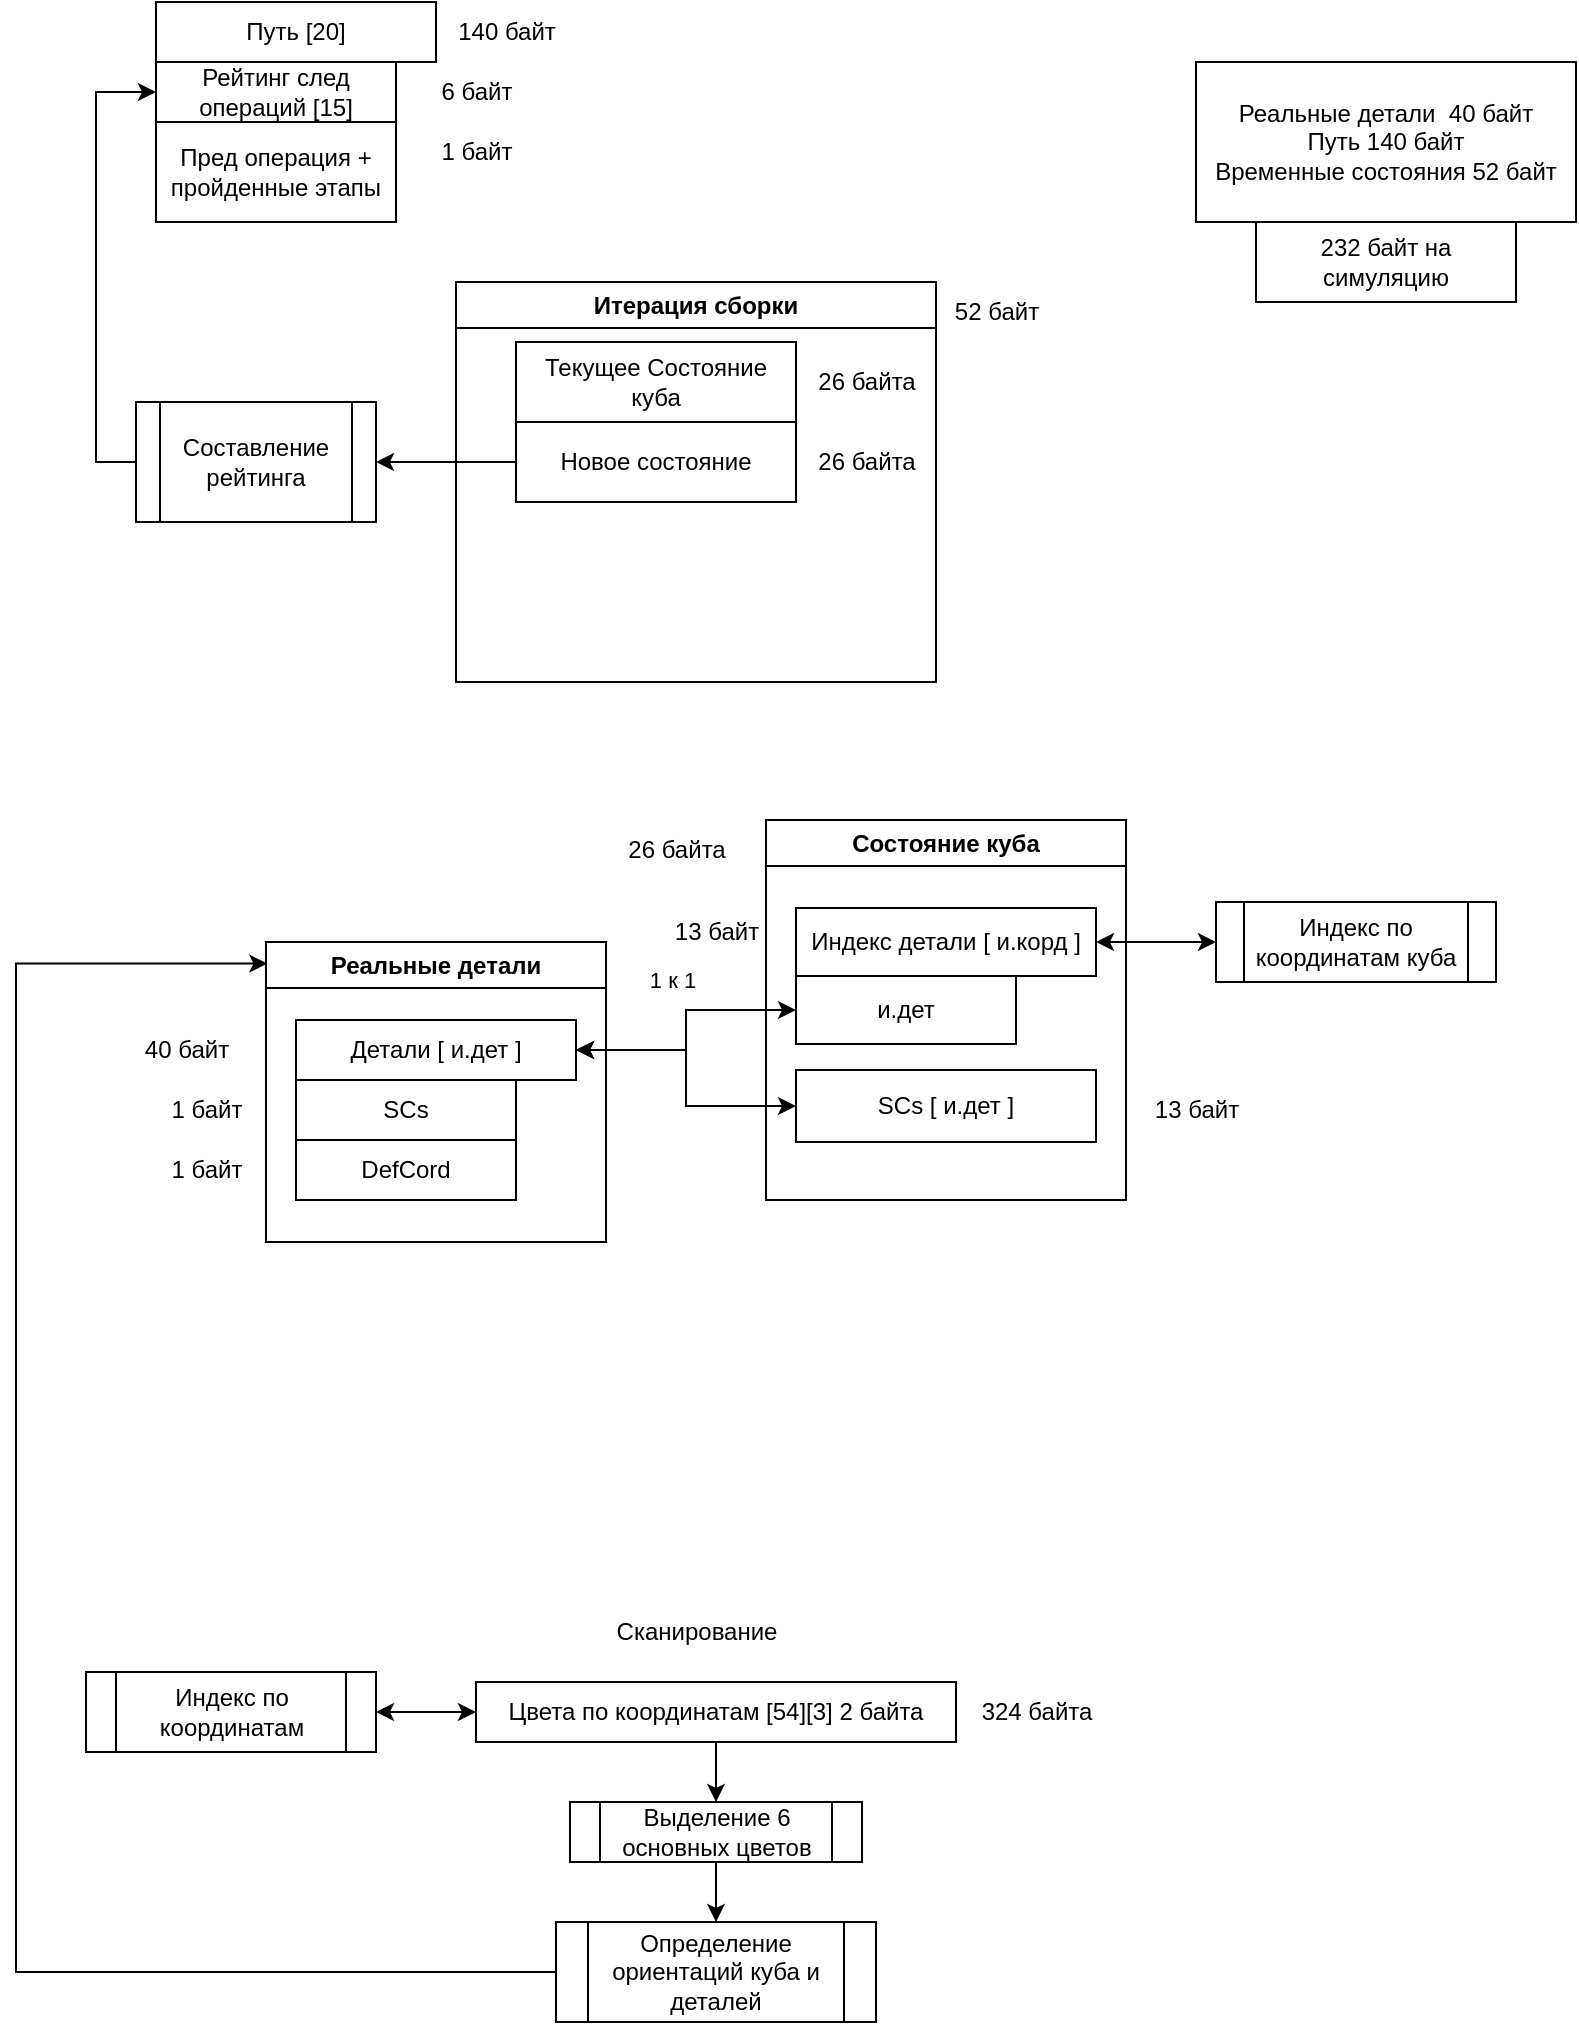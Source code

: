 <mxfile version="21.1.2" type="device">
  <diagram name="Страница 1" id="cEFarF8ZefPVHs-Tigo0">
    <mxGraphModel dx="863" dy="512" grid="1" gridSize="10" guides="1" tooltips="1" connect="1" arrows="1" fold="1" page="1" pageScale="1" pageWidth="827" pageHeight="1169" math="0" shadow="0">
      <root>
        <mxCell id="0" />
        <mxCell id="1" parent="0" />
        <mxCell id="u-k4HzTTYdHfz16vwt53-14" style="edgeStyle=orthogonalEdgeStyle;rounded=0;orthogonalLoop=1;jettySize=auto;html=1;entryX=0;entryY=0.5;entryDx=0;entryDy=0;startArrow=classic;startFill=1;" parent="1" source="u-k4HzTTYdHfz16vwt53-5" target="u-k4HzTTYdHfz16vwt53-13" edge="1">
          <mxGeometry relative="1" as="geometry" />
        </mxCell>
        <mxCell id="u-k4HzTTYdHfz16vwt53-15" value="1 к 1&lt;br&gt;" style="edgeLabel;html=1;align=center;verticalAlign=middle;resizable=0;points=[];" parent="u-k4HzTTYdHfz16vwt53-14" vertex="1" connectable="0">
          <mxGeometry x="0.107" y="-1" relative="1" as="geometry">
            <mxPoint x="-8" y="-18" as="offset" />
          </mxGeometry>
        </mxCell>
        <mxCell id="u-k4HzTTYdHfz16vwt53-17" style="edgeStyle=orthogonalEdgeStyle;rounded=0;orthogonalLoop=1;jettySize=auto;html=1;entryX=1;entryY=0.5;entryDx=0;entryDy=0;startArrow=classic;startFill=1;" parent="1" source="u-k4HzTTYdHfz16vwt53-9" target="u-k4HzTTYdHfz16vwt53-8" edge="1">
          <mxGeometry relative="1" as="geometry" />
        </mxCell>
        <mxCell id="u-k4HzTTYdHfz16vwt53-9" value="Индекс по координатам куба" style="shape=process;whiteSpace=wrap;html=1;backgroundOutline=1;" parent="1" vertex="1">
          <mxGeometry x="610" y="480" width="140" height="40" as="geometry" />
        </mxCell>
        <mxCell id="u-k4HzTTYdHfz16vwt53-18" style="edgeStyle=orthogonalEdgeStyle;rounded=0;orthogonalLoop=1;jettySize=auto;html=1;entryX=0;entryY=0.5;entryDx=0;entryDy=0;startArrow=classic;startFill=1;exitX=1;exitY=0.5;exitDx=0;exitDy=0;" parent="1" source="u-k4HzTTYdHfz16vwt53-5" target="u-k4HzTTYdHfz16vwt53-12" edge="1">
          <mxGeometry relative="1" as="geometry">
            <mxPoint x="300" y="565" as="sourcePoint" />
            <mxPoint x="500" y="571" as="targetPoint" />
          </mxGeometry>
        </mxCell>
        <mxCell id="u-k4HzTTYdHfz16vwt53-20" value="Состояние куба" style="swimlane;whiteSpace=wrap;html=1;" parent="1" vertex="1">
          <mxGeometry x="385" y="439" width="180" height="190" as="geometry">
            <mxRectangle x="385" y="439" width="140" height="30" as="alternateBounds" />
          </mxGeometry>
        </mxCell>
        <mxCell id="u-k4HzTTYdHfz16vwt53-8" value="Индекс детали [ и.корд ]" style="rounded=0;whiteSpace=wrap;html=1;" parent="u-k4HzTTYdHfz16vwt53-20" vertex="1">
          <mxGeometry x="15" y="44" width="150" height="34" as="geometry" />
        </mxCell>
        <mxCell id="u-k4HzTTYdHfz16vwt53-13" value="и.дет" style="rounded=0;whiteSpace=wrap;html=1;" parent="u-k4HzTTYdHfz16vwt53-20" vertex="1">
          <mxGeometry x="15" y="78" width="110" height="34" as="geometry" />
        </mxCell>
        <mxCell id="u-k4HzTTYdHfz16vwt53-12" value="SCs [ и.дет ]" style="rounded=0;whiteSpace=wrap;html=1;" parent="u-k4HzTTYdHfz16vwt53-20" vertex="1">
          <mxGeometry x="15" y="125" width="150" height="36" as="geometry" />
        </mxCell>
        <mxCell id="u-k4HzTTYdHfz16vwt53-21" value="Реальные детали" style="swimlane;whiteSpace=wrap;html=1;startSize=23;" parent="1" vertex="1">
          <mxGeometry x="135" y="500" width="170" height="150" as="geometry" />
        </mxCell>
        <mxCell id="u-k4HzTTYdHfz16vwt53-7" value="DefCord" style="rounded=0;whiteSpace=wrap;html=1;" parent="u-k4HzTTYdHfz16vwt53-21" vertex="1">
          <mxGeometry x="15" y="99" width="110" height="30" as="geometry" />
        </mxCell>
        <mxCell id="u-k4HzTTYdHfz16vwt53-6" value="SCs" style="rounded=0;whiteSpace=wrap;html=1;" parent="u-k4HzTTYdHfz16vwt53-21" vertex="1">
          <mxGeometry x="15" y="69" width="110" height="30" as="geometry" />
        </mxCell>
        <mxCell id="u-k4HzTTYdHfz16vwt53-5" value="Детали [ и.дет ]" style="rounded=0;whiteSpace=wrap;html=1;" parent="u-k4HzTTYdHfz16vwt53-21" vertex="1">
          <mxGeometry x="15" y="39" width="140" height="30" as="geometry" />
        </mxCell>
        <mxCell id="u-k4HzTTYdHfz16vwt53-23" value="Текущее Состояние куба" style="rounded=0;whiteSpace=wrap;html=1;" parent="1" vertex="1">
          <mxGeometry x="260" y="200" width="140" height="40" as="geometry" />
        </mxCell>
        <mxCell id="u-k4HzTTYdHfz16vwt53-24" value="Итерация сборки" style="swimlane;whiteSpace=wrap;html=1;" parent="1" vertex="1">
          <mxGeometry x="230" y="170" width="240" height="200" as="geometry" />
        </mxCell>
        <mxCell id="u-k4HzTTYdHfz16vwt53-46" value="26 байта" style="text;html=1;align=center;verticalAlign=middle;resizable=0;points=[];autosize=1;strokeColor=none;fillColor=none;" parent="u-k4HzTTYdHfz16vwt53-24" vertex="1">
          <mxGeometry x="170" y="35" width="70" height="30" as="geometry" />
        </mxCell>
        <mxCell id="u-k4HzTTYdHfz16vwt53-47" value="Новое состояние" style="rounded=0;whiteSpace=wrap;html=1;" parent="u-k4HzTTYdHfz16vwt53-24" vertex="1">
          <mxGeometry x="30" y="70" width="140" height="40" as="geometry" />
        </mxCell>
        <mxCell id="u-k4HzTTYdHfz16vwt53-48" value="26 байта" style="text;html=1;align=center;verticalAlign=middle;resizable=0;points=[];autosize=1;strokeColor=none;fillColor=none;" parent="u-k4HzTTYdHfz16vwt53-24" vertex="1">
          <mxGeometry x="170" y="75" width="70" height="30" as="geometry" />
        </mxCell>
        <mxCell id="u-k4HzTTYdHfz16vwt53-31" value="Путь [20]" style="rounded=0;whiteSpace=wrap;html=1;" parent="1" vertex="1">
          <mxGeometry x="80" y="30" width="140" height="30" as="geometry" />
        </mxCell>
        <mxCell id="u-k4HzTTYdHfz16vwt53-32" value="Рейтинг след операций [15]" style="rounded=0;whiteSpace=wrap;html=1;" parent="1" vertex="1">
          <mxGeometry x="80" y="60" width="120" height="30" as="geometry" />
        </mxCell>
        <mxCell id="u-k4HzTTYdHfz16vwt53-33" value="Пред операция + пройденные этапы" style="rounded=0;whiteSpace=wrap;html=1;" parent="1" vertex="1">
          <mxGeometry x="80" y="90" width="120" height="50" as="geometry" />
        </mxCell>
        <mxCell id="u-k4HzTTYdHfz16vwt53-34" value="6 байт" style="text;html=1;align=center;verticalAlign=middle;resizable=0;points=[];autosize=1;strokeColor=none;fillColor=none;" parent="1" vertex="1">
          <mxGeometry x="210" y="60" width="60" height="30" as="geometry" />
        </mxCell>
        <mxCell id="u-k4HzTTYdHfz16vwt53-35" value="1 байт" style="text;html=1;align=center;verticalAlign=middle;resizable=0;points=[];autosize=1;strokeColor=none;fillColor=none;" parent="1" vertex="1">
          <mxGeometry x="210" y="90" width="60" height="30" as="geometry" />
        </mxCell>
        <mxCell id="u-k4HzTTYdHfz16vwt53-36" value="140 байт" style="text;html=1;align=center;verticalAlign=middle;resizable=0;points=[];autosize=1;strokeColor=none;fillColor=none;" parent="1" vertex="1">
          <mxGeometry x="220" y="30" width="70" height="30" as="geometry" />
        </mxCell>
        <mxCell id="u-k4HzTTYdHfz16vwt53-38" style="edgeStyle=orthogonalEdgeStyle;rounded=0;orthogonalLoop=1;jettySize=auto;html=1;entryX=0;entryY=0.5;entryDx=0;entryDy=0;endArrow=none;endFill=0;strokeColor=default;startArrow=classic;startFill=1;" parent="1" source="u-k4HzTTYdHfz16vwt53-37" edge="1">
          <mxGeometry relative="1" as="geometry">
            <mxPoint x="260" y="260" as="targetPoint" />
          </mxGeometry>
        </mxCell>
        <mxCell id="u-k4HzTTYdHfz16vwt53-39" style="edgeStyle=orthogonalEdgeStyle;rounded=0;orthogonalLoop=1;jettySize=auto;html=1;entryX=0;entryY=0.5;entryDx=0;entryDy=0;exitX=0;exitY=0.5;exitDx=0;exitDy=0;" parent="1" source="u-k4HzTTYdHfz16vwt53-37" target="u-k4HzTTYdHfz16vwt53-32" edge="1">
          <mxGeometry relative="1" as="geometry" />
        </mxCell>
        <mxCell id="u-k4HzTTYdHfz16vwt53-37" value="Составление рейтинга" style="shape=process;whiteSpace=wrap;html=1;backgroundOutline=1;" parent="1" vertex="1">
          <mxGeometry x="70" y="230" width="120" height="60" as="geometry" />
        </mxCell>
        <mxCell id="u-k4HzTTYdHfz16vwt53-40" value="1 байт" style="text;html=1;align=center;verticalAlign=middle;resizable=0;points=[];autosize=1;strokeColor=none;fillColor=none;" parent="1" vertex="1">
          <mxGeometry x="75" y="569" width="60" height="30" as="geometry" />
        </mxCell>
        <mxCell id="u-k4HzTTYdHfz16vwt53-41" value="1 байт" style="text;html=1;align=center;verticalAlign=middle;resizable=0;points=[];autosize=1;strokeColor=none;fillColor=none;" parent="1" vertex="1">
          <mxGeometry x="75" y="599" width="60" height="30" as="geometry" />
        </mxCell>
        <mxCell id="u-k4HzTTYdHfz16vwt53-42" value="40 байт" style="text;html=1;align=center;verticalAlign=middle;resizable=0;points=[];autosize=1;strokeColor=none;fillColor=none;" parent="1" vertex="1">
          <mxGeometry x="60" y="539" width="70" height="30" as="geometry" />
        </mxCell>
        <mxCell id="u-k4HzTTYdHfz16vwt53-43" value="13 байт" style="text;html=1;align=center;verticalAlign=middle;resizable=0;points=[];autosize=1;strokeColor=none;fillColor=none;" parent="1" vertex="1">
          <mxGeometry x="325" y="480" width="70" height="30" as="geometry" />
        </mxCell>
        <mxCell id="u-k4HzTTYdHfz16vwt53-44" value="13 байт" style="text;html=1;align=center;verticalAlign=middle;resizable=0;points=[];autosize=1;strokeColor=none;fillColor=none;" parent="1" vertex="1">
          <mxGeometry x="565" y="569" width="70" height="30" as="geometry" />
        </mxCell>
        <mxCell id="u-k4HzTTYdHfz16vwt53-45" value="26 байта" style="text;html=1;align=center;verticalAlign=middle;resizable=0;points=[];autosize=1;strokeColor=none;fillColor=none;" parent="1" vertex="1">
          <mxGeometry x="305" y="439" width="70" height="30" as="geometry" />
        </mxCell>
        <mxCell id="u-k4HzTTYdHfz16vwt53-49" value="52 байт" style="text;html=1;align=center;verticalAlign=middle;resizable=0;points=[];autosize=1;strokeColor=none;fillColor=none;" parent="1" vertex="1">
          <mxGeometry x="465" y="170" width="70" height="30" as="geometry" />
        </mxCell>
        <mxCell id="u-k4HzTTYdHfz16vwt53-50" value="Реальные детали&amp;nbsp; 40 байт&lt;br&gt;Путь 140 байт&lt;br&gt;Временные состояния 52 байт" style="rounded=0;whiteSpace=wrap;html=1;" parent="1" vertex="1">
          <mxGeometry x="600" y="60" width="190" height="80" as="geometry" />
        </mxCell>
        <mxCell id="u-k4HzTTYdHfz16vwt53-51" value="232 байт на симуляцию" style="rounded=0;whiteSpace=wrap;html=1;" parent="1" vertex="1">
          <mxGeometry x="630" y="140" width="130" height="40" as="geometry" />
        </mxCell>
        <mxCell id="u-k4HzTTYdHfz16vwt53-52" value="Сканирование" style="text;html=1;align=center;verticalAlign=middle;resizable=0;points=[];autosize=1;strokeColor=none;fillColor=none;" parent="1" vertex="1">
          <mxGeometry x="300" y="830" width="100" height="30" as="geometry" />
        </mxCell>
        <mxCell id="u-k4HzTTYdHfz16vwt53-59" style="edgeStyle=orthogonalEdgeStyle;rounded=0;orthogonalLoop=1;jettySize=auto;html=1;" parent="1" source="u-k4HzTTYdHfz16vwt53-53" target="u-k4HzTTYdHfz16vwt53-55" edge="1">
          <mxGeometry relative="1" as="geometry" />
        </mxCell>
        <mxCell id="u-k4HzTTYdHfz16vwt53-53" value="Цвета по координатам [54][3] 2 байта" style="rounded=0;whiteSpace=wrap;html=1;" parent="1" vertex="1">
          <mxGeometry x="240" y="870" width="240" height="30" as="geometry" />
        </mxCell>
        <mxCell id="u-k4HzTTYdHfz16vwt53-54" value="324 байта" style="text;html=1;align=center;verticalAlign=middle;resizable=0;points=[];autosize=1;strokeColor=none;fillColor=none;" parent="1" vertex="1">
          <mxGeometry x="480" y="870" width="80" height="30" as="geometry" />
        </mxCell>
        <mxCell id="u-k4HzTTYdHfz16vwt53-61" style="edgeStyle=orthogonalEdgeStyle;rounded=0;orthogonalLoop=1;jettySize=auto;html=1;entryX=0.5;entryY=0;entryDx=0;entryDy=0;" parent="1" source="u-k4HzTTYdHfz16vwt53-55" target="u-k4HzTTYdHfz16vwt53-60" edge="1">
          <mxGeometry relative="1" as="geometry" />
        </mxCell>
        <mxCell id="u-k4HzTTYdHfz16vwt53-55" value="Выделение 6 основных цветов" style="shape=process;whiteSpace=wrap;html=1;backgroundOutline=1;" parent="1" vertex="1">
          <mxGeometry x="287" y="930" width="146" height="30" as="geometry" />
        </mxCell>
        <mxCell id="u-k4HzTTYdHfz16vwt53-57" value="Индекс по координатам" style="shape=process;whiteSpace=wrap;html=1;backgroundOutline=1;" parent="1" vertex="1">
          <mxGeometry x="45" y="865" width="145" height="40" as="geometry" />
        </mxCell>
        <mxCell id="u-k4HzTTYdHfz16vwt53-58" value="" style="endArrow=classic;startArrow=classic;html=1;rounded=0;entryX=0;entryY=0.5;entryDx=0;entryDy=0;exitX=1;exitY=0.5;exitDx=0;exitDy=0;" parent="1" source="u-k4HzTTYdHfz16vwt53-57" target="u-k4HzTTYdHfz16vwt53-53" edge="1">
          <mxGeometry width="50" height="50" relative="1" as="geometry">
            <mxPoint x="180" y="970" as="sourcePoint" />
            <mxPoint x="230" y="920" as="targetPoint" />
          </mxGeometry>
        </mxCell>
        <mxCell id="u-k4HzTTYdHfz16vwt53-62" style="edgeStyle=orthogonalEdgeStyle;rounded=0;orthogonalLoop=1;jettySize=auto;html=1;entryX=0.004;entryY=0.072;entryDx=0;entryDy=0;entryPerimeter=0;exitX=0;exitY=0.5;exitDx=0;exitDy=0;" parent="1" source="u-k4HzTTYdHfz16vwt53-60" target="u-k4HzTTYdHfz16vwt53-21" edge="1">
          <mxGeometry relative="1" as="geometry">
            <Array as="points">
              <mxPoint x="10" y="1015" />
              <mxPoint x="10" y="511" />
            </Array>
          </mxGeometry>
        </mxCell>
        <mxCell id="u-k4HzTTYdHfz16vwt53-60" value="Определение ориентаций куба и деталей" style="shape=process;whiteSpace=wrap;html=1;backgroundOutline=1;" parent="1" vertex="1">
          <mxGeometry x="280" y="990" width="160" height="50" as="geometry" />
        </mxCell>
      </root>
    </mxGraphModel>
  </diagram>
</mxfile>
